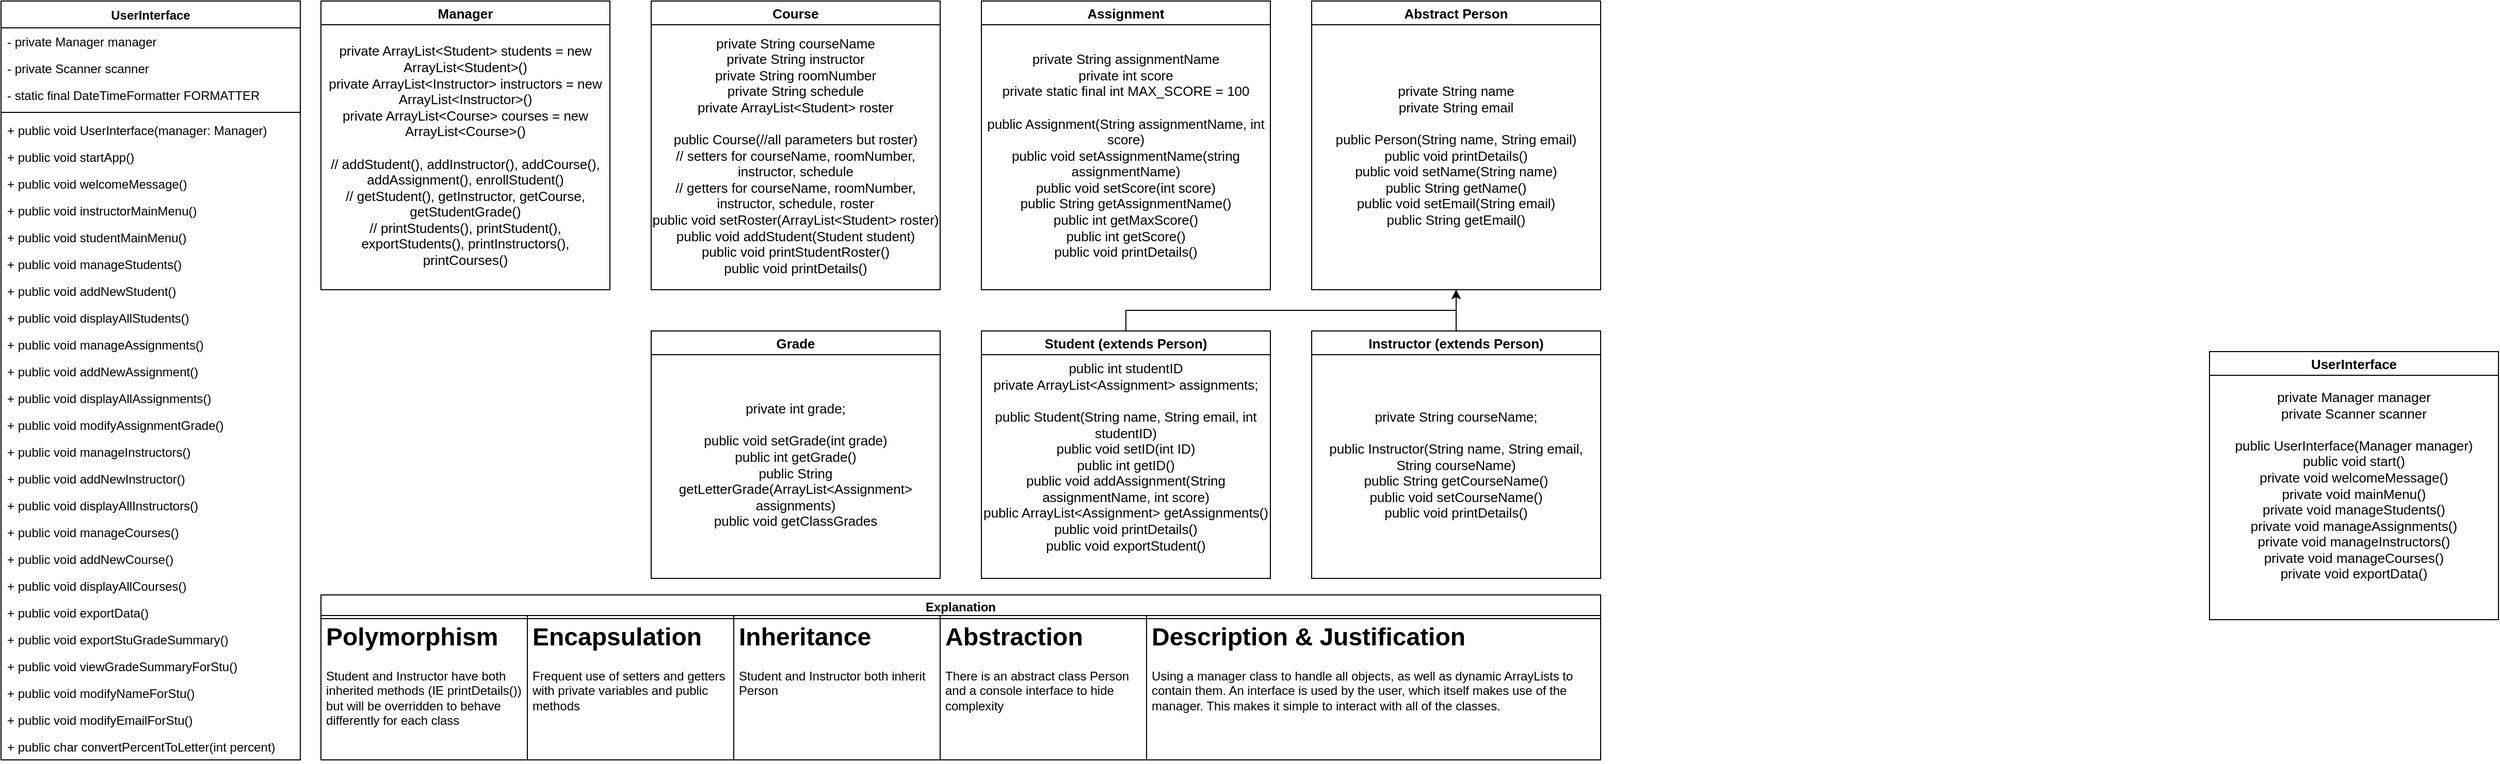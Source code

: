 <mxfile version="26.2.2">
  <diagram name="Page-1" id="3vcph6E7LWzcGqXoo5CB">
    <mxGraphModel dx="2806" dy="1336" grid="1" gridSize="10" guides="1" tooltips="1" connect="1" arrows="1" fold="1" page="1" pageScale="1" pageWidth="1100" pageHeight="850" math="0" shadow="0">
      <root>
        <mxCell id="0" />
        <mxCell id="1" parent="0" />
        <mxCell id="nOdrAEdHuYeGf6VZ5qro-1" value="&lt;div&gt;Course&lt;/div&gt;" style="swimlane;whiteSpace=wrap;html=1;fontSize=13;" parent="1" vertex="1">
          <mxGeometry x="240" y="120" width="280" height="280" as="geometry" />
        </mxCell>
        <mxCell id="nOdrAEdHuYeGf6VZ5qro-5" value="&lt;div&gt;private String courseName&lt;/div&gt;&lt;div&gt;private String instructor&lt;/div&gt;&lt;div&gt;private String roomNumber&lt;/div&gt;&lt;div&gt;private String schedule&lt;/div&gt;&lt;div&gt;private ArrayList&amp;lt;Student&amp;gt; roster&lt;/div&gt;&lt;div&gt;&lt;br&gt;&lt;/div&gt;&lt;div&gt;public Course(//all parameters but roster)&lt;/div&gt;&lt;div&gt;// setters for courseName, roomNumber, instructor, schedule&lt;/div&gt;&lt;div&gt;// getters for courseName, roomNumber, instructor, schedule, roster&lt;/div&gt;&lt;div&gt;public void setRoster(ArrayList&amp;lt;Student&amp;gt; roster)&lt;/div&gt;&lt;div&gt;public void addStudent(Student student)&lt;/div&gt;&lt;div&gt;public void printStudentRoster()&lt;/div&gt;&lt;div&gt;public void printDetails()&lt;/div&gt;" style="text;html=1;align=center;verticalAlign=middle;whiteSpace=wrap;rounded=0;fontSize=13;" parent="nOdrAEdHuYeGf6VZ5qro-1" vertex="1">
          <mxGeometry y="20" width="280" height="260" as="geometry" />
        </mxCell>
        <mxCell id="HZhzsOYkqm7w17uVYUnH-2" style="edgeStyle=orthogonalEdgeStyle;rounded=0;orthogonalLoop=1;jettySize=auto;html=1;exitX=0.5;exitY=0;exitDx=0;exitDy=0;entryX=0.5;entryY=1;entryDx=0;entryDy=0;" parent="1" source="nOdrAEdHuYeGf6VZ5qro-2" target="nOdrAEdHuYeGf6VZ5qro-16" edge="1">
          <mxGeometry relative="1" as="geometry" />
        </mxCell>
        <mxCell id="nOdrAEdHuYeGf6VZ5qro-2" value="Student (extends Person)" style="swimlane;whiteSpace=wrap;html=1;fontSize=13;" parent="1" vertex="1">
          <mxGeometry x="560" y="440" width="280" height="240" as="geometry" />
        </mxCell>
        <mxCell id="nOdrAEdHuYeGf6VZ5qro-6" value="&lt;div&gt;&lt;div&gt;public int studentID&lt;/div&gt;&lt;div&gt;private ArrayList&amp;lt;Assignment&amp;gt; assignments;&lt;/div&gt;&lt;div&gt;&lt;br&gt;&lt;/div&gt;&lt;div&gt;public Student(String name, String email, int studentID)&lt;/div&gt;&lt;/div&gt;&lt;div&gt;public void setID(int ID)&lt;/div&gt;&lt;div&gt;public int getID()&lt;/div&gt;&lt;div&gt;public void addAssignment(String assignmentName, int score)&lt;/div&gt;&lt;div&gt;public ArrayList&amp;lt;Assignment&amp;gt; getAssignments()&lt;/div&gt;&lt;div&gt;&lt;div&gt;&lt;div&gt;public void printDetails()&lt;/div&gt;&lt;div&gt;public void exportStudent()&lt;/div&gt;&lt;br&gt;&lt;/div&gt;&lt;/div&gt;" style="text;html=1;align=center;verticalAlign=middle;whiteSpace=wrap;rounded=0;fontSize=13;" parent="nOdrAEdHuYeGf6VZ5qro-2" vertex="1">
          <mxGeometry y="20" width="280" height="220" as="geometry" />
        </mxCell>
        <mxCell id="nOdrAEdHuYeGf6VZ5qro-3" value="Assignment" style="swimlane;whiteSpace=wrap;html=1;fontSize=13;" parent="1" vertex="1">
          <mxGeometry x="560" y="120" width="280" height="280" as="geometry" />
        </mxCell>
        <mxCell id="nOdrAEdHuYeGf6VZ5qro-7" value="&lt;div&gt;private String assignmentName&lt;/div&gt;&lt;div&gt;private int score&lt;/div&gt;&lt;div&gt;private static final int MAX_SCORE = 100&lt;/div&gt;&lt;div&gt;&lt;br&gt;&lt;/div&gt;&lt;div&gt;public Assignment(String assignmentName, int score)&lt;/div&gt;&lt;div&gt;public void setAssignmentName(string assignmentName)&lt;/div&gt;&lt;div&gt;public void setScore(int score)&lt;/div&gt;&lt;div&gt;public String getAssignmentName()&lt;/div&gt;&lt;div&gt;public int getMaxScore()&lt;/div&gt;&lt;div&gt;public int getScore()&lt;/div&gt;&lt;div&gt;public void printDetails()&lt;/div&gt;" style="text;html=1;align=center;verticalAlign=middle;whiteSpace=wrap;rounded=0;fontSize=13;" parent="nOdrAEdHuYeGf6VZ5qro-3" vertex="1">
          <mxGeometry y="20" width="280" height="260" as="geometry" />
        </mxCell>
        <mxCell id="nOdrAEdHuYeGf6VZ5qro-4" value="Grade" style="swimlane;whiteSpace=wrap;html=1;fontSize=13;" parent="1" vertex="1">
          <mxGeometry x="240" y="440" width="280" height="240" as="geometry" />
        </mxCell>
        <mxCell id="nOdrAEdHuYeGf6VZ5qro-8" value="&lt;div&gt;private int grade;&lt;/div&gt;&lt;div&gt;&lt;br&gt;&lt;/div&gt;&lt;div&gt;public void setGrade(int grade)&lt;/div&gt;&lt;div&gt;public int getGrade()&lt;/div&gt;&lt;div&gt;public String getLetterGrade(ArrayList&amp;lt;Assignment&amp;gt; assignments)&lt;/div&gt;&lt;div&gt;public void getClassGrades&lt;/div&gt;" style="text;html=1;align=center;verticalAlign=middle;whiteSpace=wrap;rounded=0;fontSize=13;" parent="nOdrAEdHuYeGf6VZ5qro-4" vertex="1">
          <mxGeometry y="20" width="280" height="220" as="geometry" />
        </mxCell>
        <mxCell id="HZhzsOYkqm7w17uVYUnH-1" style="edgeStyle=orthogonalEdgeStyle;rounded=0;orthogonalLoop=1;jettySize=auto;html=1;exitX=0.5;exitY=0;exitDx=0;exitDy=0;entryX=0.5;entryY=1;entryDx=0;entryDy=0;" parent="1" source="nOdrAEdHuYeGf6VZ5qro-12" target="nOdrAEdHuYeGf6VZ5qro-16" edge="1">
          <mxGeometry relative="1" as="geometry" />
        </mxCell>
        <mxCell id="nOdrAEdHuYeGf6VZ5qro-12" value="Instructor (extends Person)" style="swimlane;whiteSpace=wrap;html=1;fontSize=13;" parent="1" vertex="1">
          <mxGeometry x="880" y="440" width="280" height="240" as="geometry" />
        </mxCell>
        <mxCell id="nOdrAEdHuYeGf6VZ5qro-14" value="&lt;div&gt;private String courseName;&lt;/div&gt;&lt;div&gt;&lt;br&gt;&lt;/div&gt;&lt;div&gt;public Instructor(String name, String email, String courseName)&lt;/div&gt;&lt;div&gt;public String getCourseName()&lt;/div&gt;&lt;div&gt;public void setCourseName()&lt;/div&gt;&lt;div&gt;public void printDetails()&lt;/div&gt;" style="text;html=1;align=center;verticalAlign=middle;whiteSpace=wrap;rounded=0;fontSize=13;" parent="nOdrAEdHuYeGf6VZ5qro-12" vertex="1">
          <mxGeometry y="20" width="280" height="220" as="geometry" />
        </mxCell>
        <mxCell id="nOdrAEdHuYeGf6VZ5qro-15" value="Abstract Person" style="swimlane;whiteSpace=wrap;html=1;fontSize=13;" parent="1" vertex="1">
          <mxGeometry x="880" y="120" width="280" height="280" as="geometry" />
        </mxCell>
        <mxCell id="nOdrAEdHuYeGf6VZ5qro-16" value="&lt;div&gt;private String name&lt;/div&gt;&lt;div&gt;private String email&lt;/div&gt;&lt;div&gt;&lt;br&gt;&lt;/div&gt;&lt;div&gt;&lt;div&gt;public Person(String name, String email)&lt;/div&gt;&lt;div&gt;public void printDetails()&lt;/div&gt;&lt;/div&gt;&lt;div&gt;public void setName(String name)&lt;/div&gt;&lt;div&gt;public String getName()&lt;/div&gt;&lt;div&gt;public void setEmail(String email)&lt;/div&gt;&lt;div&gt;public String getEmail()&lt;/div&gt;" style="text;html=1;align=center;verticalAlign=middle;whiteSpace=wrap;rounded=0;fontSize=13;" parent="nOdrAEdHuYeGf6VZ5qro-15" vertex="1">
          <mxGeometry y="20" width="280" height="260" as="geometry" />
        </mxCell>
        <mxCell id="tD5Pd2lokjkD-a3uv8uw-2" value="Manager" style="swimlane;whiteSpace=wrap;html=1;fontSize=13;" parent="1" vertex="1">
          <mxGeometry x="-80" y="120" width="280" height="280" as="geometry" />
        </mxCell>
        <mxCell id="tD5Pd2lokjkD-a3uv8uw-3" value="&lt;div&gt;private ArrayList&amp;lt;Student&amp;gt; students = new ArrayList&amp;lt;Student&amp;gt;()&lt;/div&gt;&lt;div&gt;&lt;div&gt;private ArrayList&amp;lt;Instructor&amp;gt; instructors = new ArrayList&amp;lt;Instructor&amp;gt;()&lt;/div&gt;&lt;/div&gt;&lt;div&gt;&lt;div&gt;private ArrayList&amp;lt;Course&amp;gt; courses = new ArrayList&amp;lt;Course&amp;gt;()&lt;/div&gt;&lt;/div&gt;&lt;div&gt;&lt;br&gt;&lt;/div&gt;&lt;div&gt;// addStudent(), addInstructor(), addCourse(), addAssignment(), enrollStudent()&lt;/div&gt;&lt;div&gt;// getStudent(), getInstructor, getCourse, getStudentGrade()&lt;/div&gt;&lt;div&gt;// printStudents(), printStudent(), exportStudents(), printInstructors(), printCourses()&lt;/div&gt;" style="text;html=1;align=center;verticalAlign=middle;whiteSpace=wrap;rounded=0;fontSize=13;" parent="tD5Pd2lokjkD-a3uv8uw-2" vertex="1">
          <mxGeometry y="20" width="280" height="260" as="geometry" />
        </mxCell>
        <mxCell id="MBymVyT5kYlL0-EkoM3q-1" value="Explanation" style="swimlane;whiteSpace=wrap;html=1;" parent="1" vertex="1">
          <mxGeometry x="-80" y="696" width="1240" height="160" as="geometry" />
        </mxCell>
        <mxCell id="MBymVyT5kYlL0-EkoM3q-5" value="&lt;h1 style=&quot;margin-top: 0px;&quot;&gt;Polymorphism&lt;/h1&gt;&lt;p&gt;Student and Instructor have both inherited methods (IE printDetails()) but will be overridden to behave differently for each class&lt;/p&gt;" style="text;html=1;whiteSpace=wrap;overflow=hidden;rounded=0;spacingRight=3;spacingLeft=3;strokeColor=default;" parent="MBymVyT5kYlL0-EkoM3q-1" vertex="1">
          <mxGeometry y="20" width="200" height="140" as="geometry" />
        </mxCell>
        <mxCell id="MBymVyT5kYlL0-EkoM3q-6" value="&lt;h1 style=&quot;margin-top: 0px;&quot;&gt;Encapsulation&lt;/h1&gt;&lt;p&gt;Frequent use of setters and getters with private variables and public methods &lt;br&gt;&lt;/p&gt;" style="text;html=1;whiteSpace=wrap;overflow=hidden;rounded=0;spacingRight=3;spacingLeft=3;strokeColor=default;" parent="MBymVyT5kYlL0-EkoM3q-1" vertex="1">
          <mxGeometry x="200" y="20" width="200" height="140" as="geometry" />
        </mxCell>
        <mxCell id="MBymVyT5kYlL0-EkoM3q-8" value="&lt;h1 style=&quot;margin-top: 0px;&quot;&gt;Inheritance&lt;/h1&gt;&lt;p&gt;Student and Instructor both inherit Person&lt;/p&gt;" style="text;html=1;whiteSpace=wrap;overflow=hidden;rounded=0;spacingRight=3;spacingLeft=3;strokeColor=default;container=0;" parent="MBymVyT5kYlL0-EkoM3q-1" vertex="1">
          <mxGeometry x="400" y="20" width="200" height="140" as="geometry" />
        </mxCell>
        <mxCell id="MBymVyT5kYlL0-EkoM3q-9" value="&lt;h1 style=&quot;margin-top: 0px;&quot;&gt;Abstraction&lt;/h1&gt;&lt;p&gt;There is an abstract class Person and a console interface to hide complexity&lt;/p&gt;" style="text;html=1;whiteSpace=wrap;overflow=hidden;rounded=0;spacingRight=3;spacingLeft=3;strokeColor=default;" parent="MBymVyT5kYlL0-EkoM3q-1" vertex="1">
          <mxGeometry x="600" y="20" width="200" height="140" as="geometry" />
        </mxCell>
        <mxCell id="MBymVyT5kYlL0-EkoM3q-10" value="&lt;h1 style=&quot;margin-top: 0px;&quot;&gt;Description &amp;amp; Justification&lt;/h1&gt;&lt;p&gt;Using a manager class to handle all objects, as well as dynamic ArrayLists to contain them. An interface is used by the user, which itself makes use of the manager. This makes it simple to interact with all of the classes.&lt;/p&gt;" style="text;html=1;whiteSpace=wrap;overflow=hidden;rounded=0;spacingRight=0;spacingLeft=3;strokeColor=default;" parent="MBymVyT5kYlL0-EkoM3q-1" vertex="1">
          <mxGeometry x="800" y="20" width="440" height="140" as="geometry" />
        </mxCell>
        <mxCell id="q9Bpc6AfXaC4lpBn7Vv5-5" value="UserInterface" style="swimlane;whiteSpace=wrap;html=1;fontSize=13;startSize=23;" parent="1" vertex="1">
          <mxGeometry x="1750" y="460" width="280" height="260" as="geometry" />
        </mxCell>
        <mxCell id="q9Bpc6AfXaC4lpBn7Vv5-6" value="&lt;div&gt;private Manager manager&lt;/div&gt;&lt;div&gt;private Scanner scanner&lt;/div&gt;&lt;div&gt;&lt;br&gt;&lt;/div&gt;&lt;div&gt;public UserInterface(Manager manager)&lt;/div&gt;&lt;div&gt;public void start()&lt;/div&gt;&lt;div&gt;private void welcomeMessage()&lt;/div&gt;&lt;div&gt;private void mainMenu()&lt;/div&gt;&lt;div&gt;private void manageStudents()&lt;/div&gt;&lt;div&gt;private void manageAssignments()&lt;/div&gt;&lt;div&gt;private void manageInstructors()&lt;/div&gt;&lt;div&gt;private void manageCourses()&lt;/div&gt;&lt;div&gt;private void exportData()&lt;/div&gt;" style="text;html=1;align=center;verticalAlign=middle;whiteSpace=wrap;rounded=0;fontSize=13;" parent="q9Bpc6AfXaC4lpBn7Vv5-5" vertex="1">
          <mxGeometry y="10" width="280" height="240" as="geometry" />
        </mxCell>
        <mxCell id="KXKbuZsFlyIuabl0ZNwV-30" value="UserInterface " style="swimlane;fontStyle=1;childLayout=stackLayout;horizontal=1;startSize=26;horizontalStack=0;resizeParent=1;resizeParentMax=0;resizeLast=0;collapsible=1;marginBottom=0;" vertex="1" parent="1">
          <mxGeometry x="-390" y="120" width="290" height="736" as="geometry" />
        </mxCell>
        <mxCell id="KXKbuZsFlyIuabl0ZNwV-31" value="- private Manager manager" style="text;strokeColor=none;fillColor=none;align=left;verticalAlign=top;spacingLeft=4;spacingRight=4;overflow=hidden;rotatable=0;points=[[0,0.5],[1,0.5]];portConstraint=eastwest;" vertex="1" parent="KXKbuZsFlyIuabl0ZNwV-30">
          <mxGeometry y="26" width="290" height="26" as="geometry" />
        </mxCell>
        <mxCell id="KXKbuZsFlyIuabl0ZNwV-32" value="- private Scanner scanner" style="text;strokeColor=none;fillColor=none;align=left;verticalAlign=top;spacingLeft=4;spacingRight=4;overflow=hidden;rotatable=0;points=[[0,0.5],[1,0.5]];portConstraint=eastwest;" vertex="1" parent="KXKbuZsFlyIuabl0ZNwV-30">
          <mxGeometry y="52" width="290" height="26" as="geometry" />
        </mxCell>
        <mxCell id="KXKbuZsFlyIuabl0ZNwV-33" value="- static final DateTimeFormatter FORMATTER" style="text;strokeColor=none;fillColor=none;align=left;verticalAlign=top;spacingLeft=4;spacingRight=4;overflow=hidden;rotatable=0;points=[[0,0.5],[1,0.5]];portConstraint=eastwest;" vertex="1" parent="KXKbuZsFlyIuabl0ZNwV-30">
          <mxGeometry y="78" width="290" height="26" as="geometry" />
        </mxCell>
        <mxCell id="KXKbuZsFlyIuabl0ZNwV-34" value="" style="line;strokeWidth=1;fillColor=none;align=left;verticalAlign=middle;spacingTop=-1;spacingLeft=3;spacingRight=3;rotatable=0;labelPosition=right;points=[];portConstraint=eastwest;" vertex="1" parent="KXKbuZsFlyIuabl0ZNwV-30">
          <mxGeometry y="104" width="290" height="8" as="geometry" />
        </mxCell>
        <mxCell id="KXKbuZsFlyIuabl0ZNwV-35" value="+ public void UserInterface(manager: Manager)" style="text;strokeColor=none;fillColor=none;align=left;verticalAlign=top;spacingLeft=4;spacingRight=4;overflow=hidden;rotatable=0;points=[[0,0.5],[1,0.5]];portConstraint=eastwest;" vertex="1" parent="KXKbuZsFlyIuabl0ZNwV-30">
          <mxGeometry y="112" width="290" height="26" as="geometry" />
        </mxCell>
        <mxCell id="KXKbuZsFlyIuabl0ZNwV-36" value="+ public void startApp()" style="text;strokeColor=none;fillColor=none;align=left;verticalAlign=top;spacingLeft=4;spacingRight=4;overflow=hidden;rotatable=0;points=[[0,0.5],[1,0.5]];portConstraint=eastwest;" vertex="1" parent="KXKbuZsFlyIuabl0ZNwV-30">
          <mxGeometry y="138" width="290" height="26" as="geometry" />
        </mxCell>
        <mxCell id="KXKbuZsFlyIuabl0ZNwV-37" value="+ public void welcomeMessage()" style="text;strokeColor=none;fillColor=none;align=left;verticalAlign=top;spacingLeft=4;spacingRight=4;overflow=hidden;rotatable=0;points=[[0,0.5],[1,0.5]];portConstraint=eastwest;" vertex="1" parent="KXKbuZsFlyIuabl0ZNwV-30">
          <mxGeometry y="164" width="290" height="26" as="geometry" />
        </mxCell>
        <mxCell id="KXKbuZsFlyIuabl0ZNwV-38" value="+ public void instructorMainMenu()" style="text;strokeColor=none;fillColor=none;align=left;verticalAlign=top;spacingLeft=4;spacingRight=4;overflow=hidden;rotatable=0;points=[[0,0.5],[1,0.5]];portConstraint=eastwest;" vertex="1" parent="KXKbuZsFlyIuabl0ZNwV-30">
          <mxGeometry y="190" width="290" height="26" as="geometry" />
        </mxCell>
        <mxCell id="KXKbuZsFlyIuabl0ZNwV-39" value="+ public void studentMainMenu()" style="text;strokeColor=none;fillColor=none;align=left;verticalAlign=top;spacingLeft=4;spacingRight=4;overflow=hidden;rotatable=0;points=[[0,0.5],[1,0.5]];portConstraint=eastwest;" vertex="1" parent="KXKbuZsFlyIuabl0ZNwV-30">
          <mxGeometry y="216" width="290" height="26" as="geometry" />
        </mxCell>
        <mxCell id="KXKbuZsFlyIuabl0ZNwV-40" value="+ public void manageStudents()" style="text;strokeColor=none;fillColor=none;align=left;verticalAlign=top;spacingLeft=4;spacingRight=4;overflow=hidden;rotatable=0;points=[[0,0.5],[1,0.5]];portConstraint=eastwest;" vertex="1" parent="KXKbuZsFlyIuabl0ZNwV-30">
          <mxGeometry y="242" width="290" height="26" as="geometry" />
        </mxCell>
        <mxCell id="KXKbuZsFlyIuabl0ZNwV-41" value="+ public void addNewStudent()" style="text;strokeColor=none;fillColor=none;align=left;verticalAlign=top;spacingLeft=4;spacingRight=4;overflow=hidden;rotatable=0;points=[[0,0.5],[1,0.5]];portConstraint=eastwest;" vertex="1" parent="KXKbuZsFlyIuabl0ZNwV-30">
          <mxGeometry y="268" width="290" height="26" as="geometry" />
        </mxCell>
        <mxCell id="KXKbuZsFlyIuabl0ZNwV-42" value="+ public void displayAllStudents()" style="text;strokeColor=none;fillColor=none;align=left;verticalAlign=top;spacingLeft=4;spacingRight=4;overflow=hidden;rotatable=0;points=[[0,0.5],[1,0.5]];portConstraint=eastwest;" vertex="1" parent="KXKbuZsFlyIuabl0ZNwV-30">
          <mxGeometry y="294" width="290" height="26" as="geometry" />
        </mxCell>
        <mxCell id="KXKbuZsFlyIuabl0ZNwV-43" value="+ public void manageAssignments()" style="text;strokeColor=none;fillColor=none;align=left;verticalAlign=top;spacingLeft=4;spacingRight=4;overflow=hidden;rotatable=0;points=[[0,0.5],[1,0.5]];portConstraint=eastwest;" vertex="1" parent="KXKbuZsFlyIuabl0ZNwV-30">
          <mxGeometry y="320" width="290" height="26" as="geometry" />
        </mxCell>
        <mxCell id="KXKbuZsFlyIuabl0ZNwV-44" value="+ public void addNewAssignment()" style="text;strokeColor=none;fillColor=none;align=left;verticalAlign=top;spacingLeft=4;spacingRight=4;overflow=hidden;rotatable=0;points=[[0,0.5],[1,0.5]];portConstraint=eastwest;" vertex="1" parent="KXKbuZsFlyIuabl0ZNwV-30">
          <mxGeometry y="346" width="290" height="26" as="geometry" />
        </mxCell>
        <mxCell id="KXKbuZsFlyIuabl0ZNwV-45" value="+ public void displayAllAssignments()" style="text;strokeColor=none;fillColor=none;align=left;verticalAlign=top;spacingLeft=4;spacingRight=4;overflow=hidden;rotatable=0;points=[[0,0.5],[1,0.5]];portConstraint=eastwest;" vertex="1" parent="KXKbuZsFlyIuabl0ZNwV-30">
          <mxGeometry y="372" width="290" height="26" as="geometry" />
        </mxCell>
        <mxCell id="KXKbuZsFlyIuabl0ZNwV-46" value="+ public void modifyAssignmentGrade()" style="text;strokeColor=none;fillColor=none;align=left;verticalAlign=top;spacingLeft=4;spacingRight=4;overflow=hidden;rotatable=0;points=[[0,0.5],[1,0.5]];portConstraint=eastwest;" vertex="1" parent="KXKbuZsFlyIuabl0ZNwV-30">
          <mxGeometry y="398" width="290" height="26" as="geometry" />
        </mxCell>
        <mxCell id="KXKbuZsFlyIuabl0ZNwV-47" value="+ public void manageInstructors()" style="text;strokeColor=none;fillColor=none;align=left;verticalAlign=top;spacingLeft=4;spacingRight=4;overflow=hidden;rotatable=0;points=[[0,0.5],[1,0.5]];portConstraint=eastwest;" vertex="1" parent="KXKbuZsFlyIuabl0ZNwV-30">
          <mxGeometry y="424" width="290" height="26" as="geometry" />
        </mxCell>
        <mxCell id="KXKbuZsFlyIuabl0ZNwV-48" value="+ public void addNewInstructor()" style="text;strokeColor=none;fillColor=none;align=left;verticalAlign=top;spacingLeft=4;spacingRight=4;overflow=hidden;rotatable=0;points=[[0,0.5],[1,0.5]];portConstraint=eastwest;" vertex="1" parent="KXKbuZsFlyIuabl0ZNwV-30">
          <mxGeometry y="450" width="290" height="26" as="geometry" />
        </mxCell>
        <mxCell id="KXKbuZsFlyIuabl0ZNwV-49" value="+ public void displayAllInstructors()" style="text;strokeColor=none;fillColor=none;align=left;verticalAlign=top;spacingLeft=4;spacingRight=4;overflow=hidden;rotatable=0;points=[[0,0.5],[1,0.5]];portConstraint=eastwest;" vertex="1" parent="KXKbuZsFlyIuabl0ZNwV-30">
          <mxGeometry y="476" width="290" height="26" as="geometry" />
        </mxCell>
        <mxCell id="KXKbuZsFlyIuabl0ZNwV-50" value="+ public void manageCourses()" style="text;strokeColor=none;fillColor=none;align=left;verticalAlign=top;spacingLeft=4;spacingRight=4;overflow=hidden;rotatable=0;points=[[0,0.5],[1,0.5]];portConstraint=eastwest;" vertex="1" parent="KXKbuZsFlyIuabl0ZNwV-30">
          <mxGeometry y="502" width="290" height="26" as="geometry" />
        </mxCell>
        <mxCell id="KXKbuZsFlyIuabl0ZNwV-51" value="+ public void addNewCourse()" style="text;strokeColor=none;fillColor=none;align=left;verticalAlign=top;spacingLeft=4;spacingRight=4;overflow=hidden;rotatable=0;points=[[0,0.5],[1,0.5]];portConstraint=eastwest;" vertex="1" parent="KXKbuZsFlyIuabl0ZNwV-30">
          <mxGeometry y="528" width="290" height="26" as="geometry" />
        </mxCell>
        <mxCell id="KXKbuZsFlyIuabl0ZNwV-52" value="+ public void displayAllCourses()" style="text;strokeColor=none;fillColor=none;align=left;verticalAlign=top;spacingLeft=4;spacingRight=4;overflow=hidden;rotatable=0;points=[[0,0.5],[1,0.5]];portConstraint=eastwest;" vertex="1" parent="KXKbuZsFlyIuabl0ZNwV-30">
          <mxGeometry y="554" width="290" height="26" as="geometry" />
        </mxCell>
        <mxCell id="KXKbuZsFlyIuabl0ZNwV-53" value="+ public void exportData()" style="text;strokeColor=none;fillColor=none;align=left;verticalAlign=top;spacingLeft=4;spacingRight=4;overflow=hidden;rotatable=0;points=[[0,0.5],[1,0.5]];portConstraint=eastwest;" vertex="1" parent="KXKbuZsFlyIuabl0ZNwV-30">
          <mxGeometry y="580" width="290" height="26" as="geometry" />
        </mxCell>
        <mxCell id="KXKbuZsFlyIuabl0ZNwV-54" value="+ public void exportStuGradeSummary()" style="text;strokeColor=none;fillColor=none;align=left;verticalAlign=top;spacingLeft=4;spacingRight=4;overflow=hidden;rotatable=0;points=[[0,0.5],[1,0.5]];portConstraint=eastwest;" vertex="1" parent="KXKbuZsFlyIuabl0ZNwV-30">
          <mxGeometry y="606" width="290" height="26" as="geometry" />
        </mxCell>
        <mxCell id="KXKbuZsFlyIuabl0ZNwV-55" value="+ public void viewGradeSummaryForStu()" style="text;strokeColor=none;fillColor=none;align=left;verticalAlign=top;spacingLeft=4;spacingRight=4;overflow=hidden;rotatable=0;points=[[0,0.5],[1,0.5]];portConstraint=eastwest;" vertex="1" parent="KXKbuZsFlyIuabl0ZNwV-30">
          <mxGeometry y="632" width="290" height="26" as="geometry" />
        </mxCell>
        <mxCell id="KXKbuZsFlyIuabl0ZNwV-56" value="+ public void modifyNameForStu()" style="text;strokeColor=none;fillColor=none;align=left;verticalAlign=top;spacingLeft=4;spacingRight=4;overflow=hidden;rotatable=0;points=[[0,0.5],[1,0.5]];portConstraint=eastwest;" vertex="1" parent="KXKbuZsFlyIuabl0ZNwV-30">
          <mxGeometry y="658" width="290" height="26" as="geometry" />
        </mxCell>
        <mxCell id="KXKbuZsFlyIuabl0ZNwV-57" value="+ public void modifyEmailForStu()" style="text;strokeColor=none;fillColor=none;align=left;verticalAlign=top;spacingLeft=4;spacingRight=4;overflow=hidden;rotatable=0;points=[[0,0.5],[1,0.5]];portConstraint=eastwest;" vertex="1" parent="KXKbuZsFlyIuabl0ZNwV-30">
          <mxGeometry y="684" width="290" height="26" as="geometry" />
        </mxCell>
        <mxCell id="KXKbuZsFlyIuabl0ZNwV-58" value="+ public char convertPercentToLetter(int percent)" style="text;strokeColor=none;fillColor=none;align=left;verticalAlign=top;spacingLeft=4;spacingRight=4;overflow=hidden;rotatable=0;points=[[0,0.5],[1,0.5]];portConstraint=eastwest;" vertex="1" parent="KXKbuZsFlyIuabl0ZNwV-30">
          <mxGeometry y="710" width="290" height="26" as="geometry" />
        </mxCell>
      </root>
    </mxGraphModel>
  </diagram>
</mxfile>
